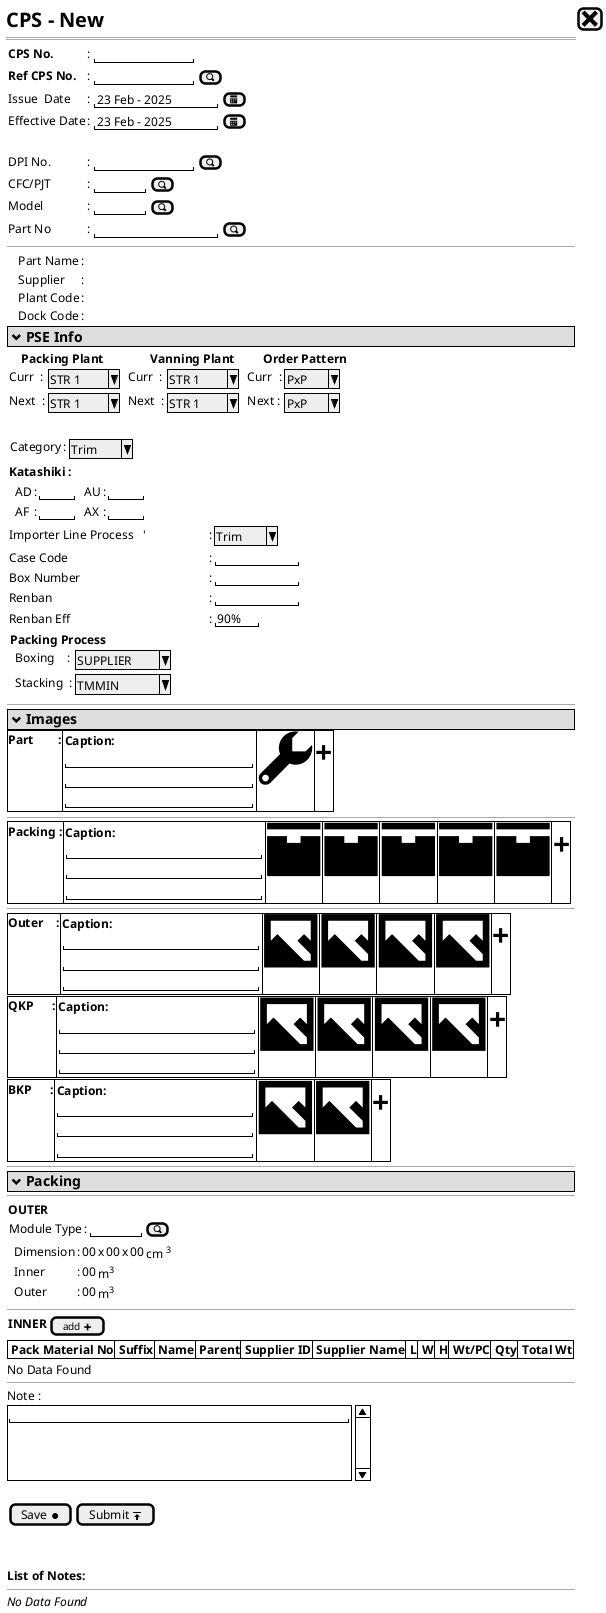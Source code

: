 @startuml
@startsalt
{
  <b><size:20>CPS - New |[<size:25><&x>]|*
  ==
  {
    {
      <b>CPS No.      |: {|"            " |}
      <b>Ref CPS No.  |: {|"            "| [<&magnifying-glass>]}| *
      Issue  Date     |: {| " 23 Feb - 2025 " | [<&calendar>]|}
      Effective Date  |: {| " 23 Feb - 2025 " | [<&calendar>]|}
      .
      DPI No.        |: {|"            " | [<&magnifying-glass>]}| *
      CFC/PJT        |: {|"      "  | [<&magnifying-glass>]}
      Model          |: {|"      "  | [<&magnifying-glass>]}
      Part No        |: {|"               " | [<&magnifying-glass>]}
    }
    --
    {
      .|.|Part Name   |: |*
      .|.|Supplier    |: ||*
      .|.|Plant Code  |: ||*
      .|.|Dock Code   |: ||*

    }
    {*
      <b><size:14> <&chevron-bottom> PSE Info
    }
    'pse inputed fields
    { 
      {
        |<b>    Packing Plant |*        |  .      | <b>       Vanning Plant |*             |. | <b>     Order Pattern  |*
        |Curr  :          |{ ^ STR 1 ^ }|  .      |Curr  :           |{ ^ STR 1 ^ }      |. |Curr  :            |{ ^ PxP ^ }|*
        |Next  :          |{ ^ STR 1 ^ }|  .      |Next  :           |{ ^ STR 1 ^ }      |. | Next :            |{ ^ PxP ^ }|*      
      }
      .
      {
        {Category       |:| { ^ Trim ^ }|}*
        <b>Katashiki :
        {
          .|AD  |:| "    "|. |AU  |:| "    "|* 
          .|AF  |:| "    "|. |AX  |:| "    "|*
        }
      }
      {
        Importer Line Process   '|:| ^ Trim ^ |*
        Case Code                |:| "          "|*
        Box Number               |:| "          "|*
        Renban                   |:| "          "|*
        Renban Eff               |:| " 90% "|*
        {
          |<b>Packing Process |*        |* 
          . |Boxing    :          |{ ^ SUPPLIER ^ }|*  
          . |Stacking  :          |{ ^  TMMIN   ^ }|*  
        }
      }
    }
    'end pse input detail    
    --
    {*
      <b><size:14> <&chevron-bottom> Images
    }
    {#
      |<b>Part        :|{ 
        <b>Caption: 
        "                       "
        "                       "
        "                       "
      }|<size:80><&wrench>|<size:30><b>+|*
    }
    --
    {#
      |<b>Packing : |{ 
        <b>Caption: 
        "                        "
        "                        "
        "                        "
      }|<size:80><&box>|<size:80><&box>|<size:80><&box>|<size:80><&box>|<size:80><&box>|<size:30><b>+|*
    }
    --
    {#
      |<b>Outer    : |{ 
        <b>Caption: 
        "                        "
        "                        "
        "                        "
      }|<size:80><&image>|<size:80><&image>|<size:80><&image>|<size:80><&image>|<size:30><b>+|*
    }
    {#
      |<b>QKP      : |{ 
        <b>Caption: 
        "                        "
        "                        "
        "                        "
      }|<size:80><&image>|<size:80><&image>|<size:80><&image>|<size:80><&image>|<size:30><b>+|*
    }
    {#
      |<b>BKP      : |{ 
        <b>Caption: 
        "                        "
        "                        "
        "                        "
      }|<size:80><&image>||<size:80><&image>|<size:30><b>+|*
    }
    --
    {*
      <b><size:14> <&chevron-bottom> Packing
    }
    --
    {
      <b>OUTER
      { Module Type     |: |"      " | [<&magnifying-glass>] | }*  
      {
        .| Dimension     |: | 00 | x | 00 | x | 00 | cm <sup>3</sup> |*
        .| Inner         |: | 00 | m<sup>3</sup>                      |*
        .| Outer         |: | 00 | m<sup>3</sup>                      |*
      }
    }
    --
    {
      |<b>INNER   | [<size:10>add <&plus>] |*
    }
    {#
      |<b> Pack Material No     |<b> Suffix |<b> Name      |<b> Parent    |<b> Supplier ID |<b> Supplier Name |<b> L  |<b> W  |<b> H  |<b> Wt/PC |<b> Qty |<b> Total Wt |*
    }
    No Data Found
    --
    Note :
    {SI
      "                                          "
      .
      .
      .
    }
    .
    {[Save <&media-record>] | [Submit <&data-transfer-upload>]}
    .
    .
    <b>List of Notes:
    --
    <i>No Data Found 
  }
}
@endsalt
@enduml
